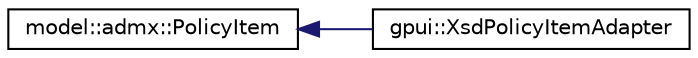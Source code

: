 digraph "Graphical Class Hierarchy"
{
 // LATEX_PDF_SIZE
  edge [fontname="Helvetica",fontsize="10",labelfontname="Helvetica",labelfontsize="10"];
  node [fontname="Helvetica",fontsize="10",shape=record];
  rankdir="LR";
  Node0 [label="model::admx::PolicyItem",height=0.2,width=0.4,color="black", fillcolor="white", style="filled",URL="$classmodel_1_1admx_1_1_policy_item.html",tooltip=" "];
  Node0 -> Node1 [dir="back",color="midnightblue",fontsize="10",style="solid",fontname="Helvetica"];
  Node1 [label="gpui::XsdPolicyItemAdapter",height=0.2,width=0.4,color="black", fillcolor="white", style="filled",URL="$classgpui_1_1_xsd_policy_item_adapter.html",tooltip=" "];
}
